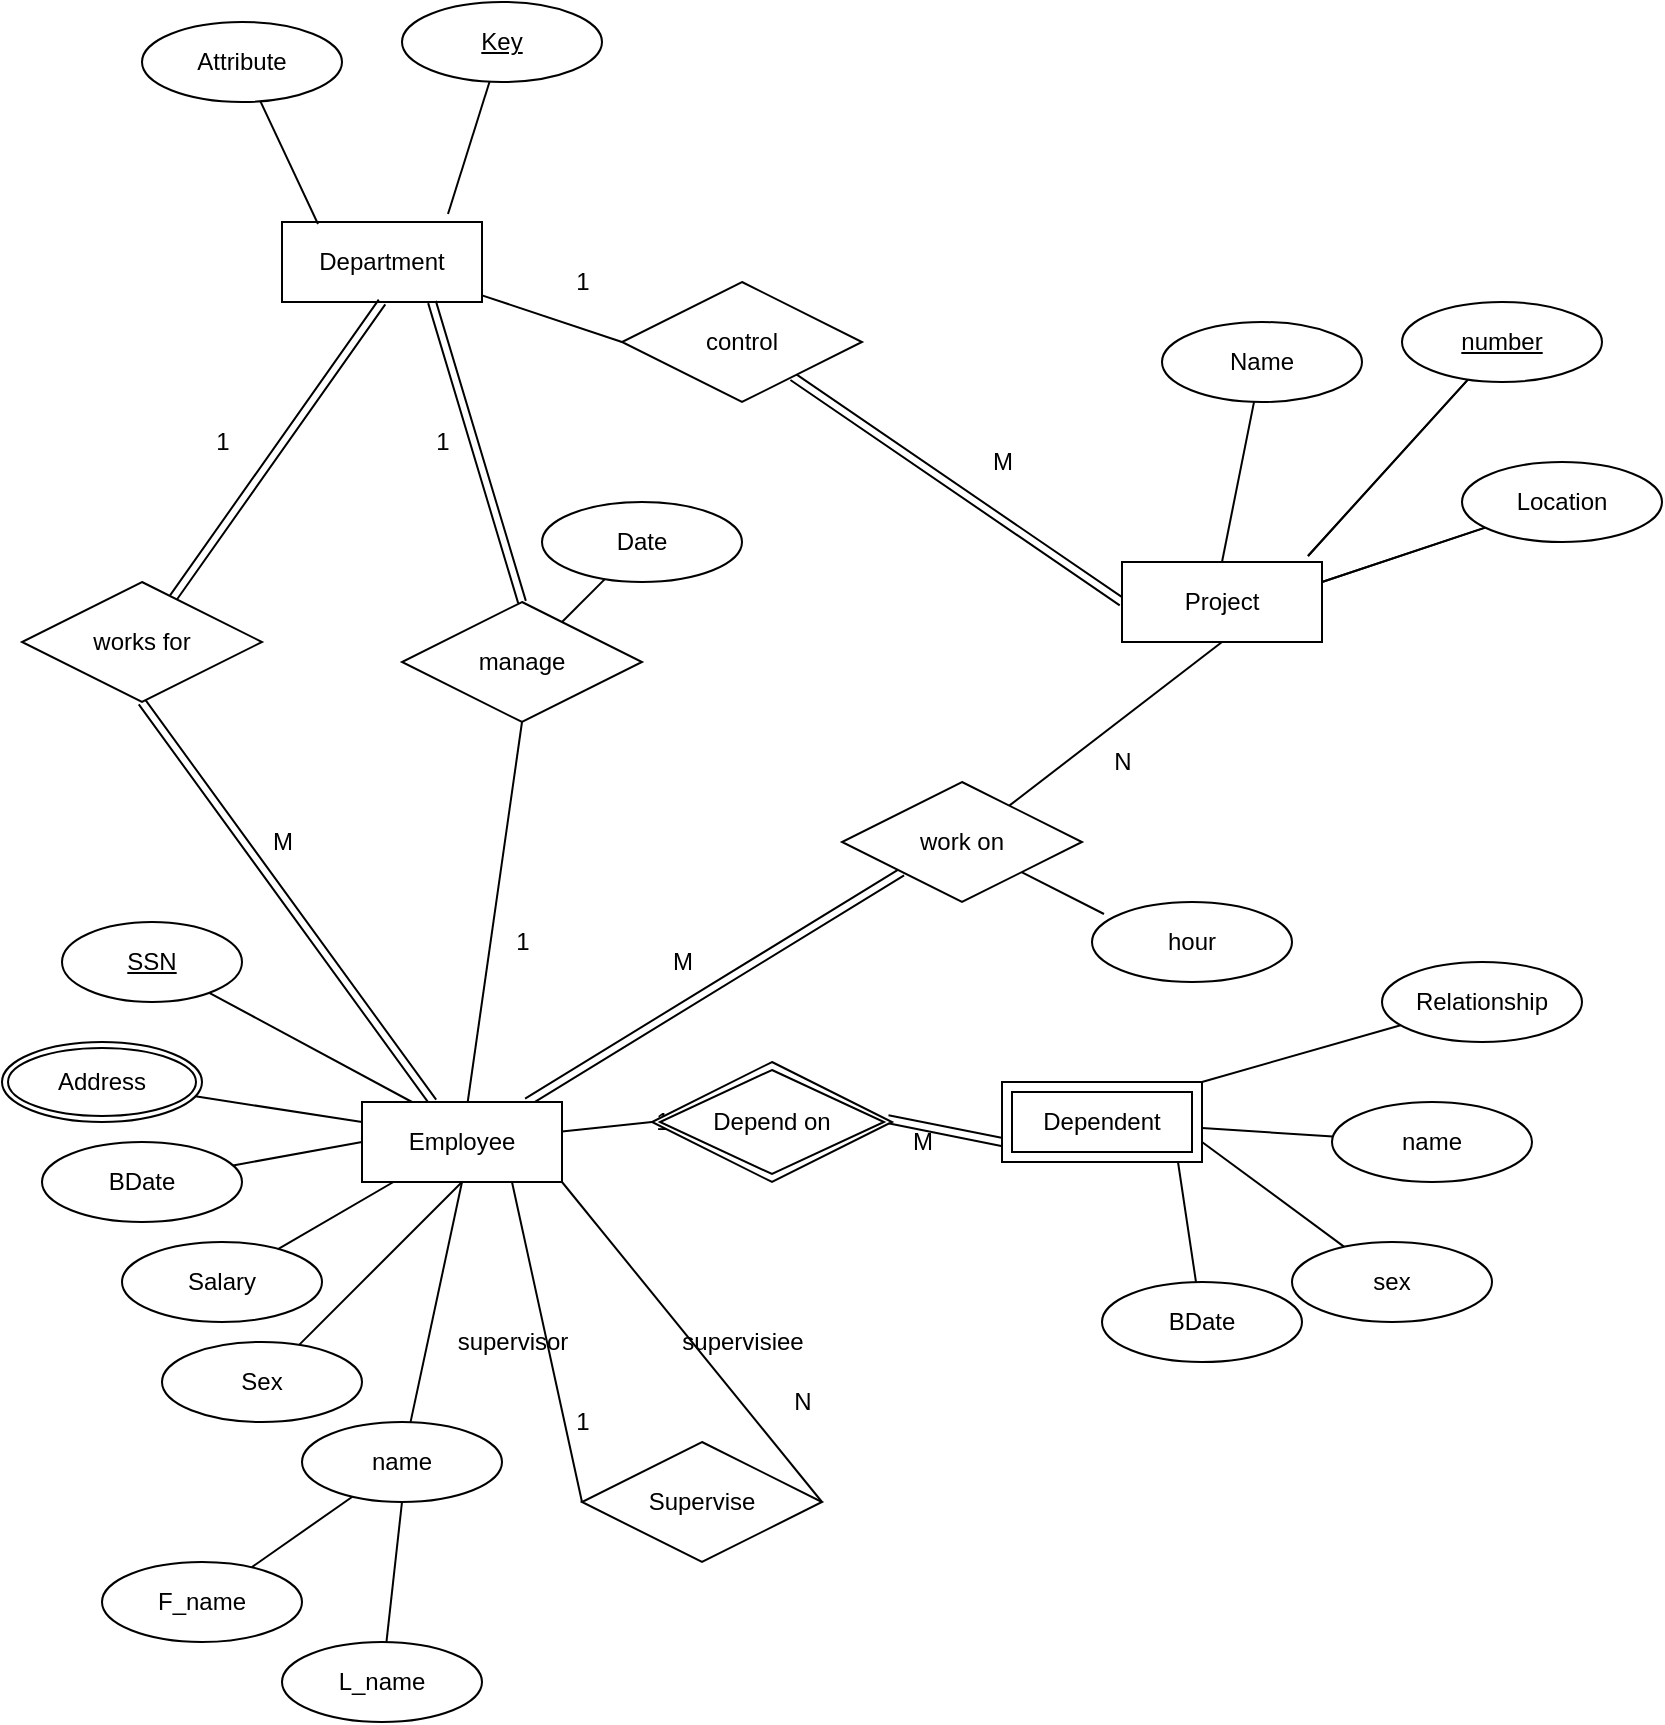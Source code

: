 <mxfile version="14.9.3" type="device"><diagram id="dBRHNjy2T_bW4MrE_ILq" name="Page-1"><mxGraphModel dx="1182" dy="713" grid="1" gridSize="10" guides="1" tooltips="1" connect="1" arrows="1" fold="1" page="1" pageScale="1" pageWidth="850" pageHeight="1100" math="0" shadow="0"><root><mxCell id="0"/><mxCell id="1" parent="0"/><mxCell id="GR8kMZQ5dR-tO3MJgWN9-66" style="edgeStyle=none;rounded=0;orthogonalLoop=1;jettySize=auto;html=1;entryX=0;entryY=0.5;entryDx=0;entryDy=0;endArrow=none;endFill=0;" edge="1" parent="1" source="GR8kMZQ5dR-tO3MJgWN9-1" target="GR8kMZQ5dR-tO3MJgWN9-55"><mxGeometry relative="1" as="geometry"/></mxCell><mxCell id="GR8kMZQ5dR-tO3MJgWN9-1" value="Department" style="whiteSpace=wrap;html=1;align=center;" vertex="1" parent="1"><mxGeometry x="150" y="130" width="100" height="40" as="geometry"/></mxCell><mxCell id="GR8kMZQ5dR-tO3MJgWN9-40" style="edgeStyle=none;rounded=0;orthogonalLoop=1;jettySize=auto;html=1;entryX=0.5;entryY=1;entryDx=0;entryDy=0;endArrow=none;endFill=0;shape=link;" edge="1" parent="1" source="GR8kMZQ5dR-tO3MJgWN9-2" target="GR8kMZQ5dR-tO3MJgWN9-39"><mxGeometry relative="1" as="geometry"/></mxCell><mxCell id="GR8kMZQ5dR-tO3MJgWN9-43" style="edgeStyle=none;rounded=0;orthogonalLoop=1;jettySize=auto;html=1;entryX=0;entryY=1;entryDx=0;entryDy=0;endArrow=none;endFill=0;shape=link;" edge="1" parent="1" source="GR8kMZQ5dR-tO3MJgWN9-2" target="GR8kMZQ5dR-tO3MJgWN9-42"><mxGeometry relative="1" as="geometry"/></mxCell><mxCell id="GR8kMZQ5dR-tO3MJgWN9-46" style="edgeStyle=none;rounded=0;orthogonalLoop=1;jettySize=auto;html=1;entryX=0;entryY=0.5;entryDx=0;entryDy=0;endArrow=none;endFill=0;" edge="1" parent="1" source="GR8kMZQ5dR-tO3MJgWN9-2" target="GR8kMZQ5dR-tO3MJgWN9-99"><mxGeometry relative="1" as="geometry"><mxPoint x="350" y="570" as="targetPoint"/></mxGeometry></mxCell><mxCell id="GR8kMZQ5dR-tO3MJgWN9-2" value="Employee" style="whiteSpace=wrap;html=1;align=center;" vertex="1" parent="1"><mxGeometry x="190" y="570" width="100" height="40" as="geometry"/></mxCell><mxCell id="GR8kMZQ5dR-tO3MJgWN9-3" value="Project" style="whiteSpace=wrap;html=1;align=center;" vertex="1" parent="1"><mxGeometry x="570" y="300" width="100" height="40" as="geometry"/></mxCell><mxCell id="GR8kMZQ5dR-tO3MJgWN9-4" value="Dependent" style="shape=ext;margin=3;double=1;whiteSpace=wrap;html=1;align=center;" vertex="1" parent="1"><mxGeometry x="510" y="560" width="100" height="40" as="geometry"/></mxCell><mxCell id="GR8kMZQ5dR-tO3MJgWN9-27" style="edgeStyle=none;rounded=0;orthogonalLoop=1;jettySize=auto;html=1;entryX=0.18;entryY=0.025;entryDx=0;entryDy=0;entryPerimeter=0;endArrow=none;endFill=0;" edge="1" parent="1" source="GR8kMZQ5dR-tO3MJgWN9-8" target="GR8kMZQ5dR-tO3MJgWN9-1"><mxGeometry relative="1" as="geometry"/></mxCell><mxCell id="GR8kMZQ5dR-tO3MJgWN9-8" value="Attribute" style="ellipse;whiteSpace=wrap;html=1;align=center;" vertex="1" parent="1"><mxGeometry x="80" y="30" width="100" height="40" as="geometry"/></mxCell><mxCell id="GR8kMZQ5dR-tO3MJgWN9-26" style="edgeStyle=none;rounded=0;orthogonalLoop=1;jettySize=auto;html=1;entryX=0.83;entryY=-0.1;entryDx=0;entryDy=0;entryPerimeter=0;endArrow=none;endFill=0;" edge="1" parent="1" source="GR8kMZQ5dR-tO3MJgWN9-9" target="GR8kMZQ5dR-tO3MJgWN9-1"><mxGeometry relative="1" as="geometry"/></mxCell><mxCell id="GR8kMZQ5dR-tO3MJgWN9-9" value="Key" style="ellipse;whiteSpace=wrap;html=1;align=center;fontStyle=4;" vertex="1" parent="1"><mxGeometry x="210" y="20" width="100" height="40" as="geometry"/></mxCell><mxCell id="GR8kMZQ5dR-tO3MJgWN9-22" style="edgeStyle=none;rounded=0;orthogonalLoop=1;jettySize=auto;html=1;entryX=0.93;entryY=-0.075;entryDx=0;entryDy=0;entryPerimeter=0;endArrow=none;endFill=0;" edge="1" parent="1" source="GR8kMZQ5dR-tO3MJgWN9-10" target="GR8kMZQ5dR-tO3MJgWN9-3"><mxGeometry relative="1" as="geometry"/></mxCell><mxCell id="GR8kMZQ5dR-tO3MJgWN9-10" value="number" style="ellipse;whiteSpace=wrap;html=1;align=center;fontStyle=4;" vertex="1" parent="1"><mxGeometry x="710" y="170" width="100" height="40" as="geometry"/></mxCell><mxCell id="GR8kMZQ5dR-tO3MJgWN9-21" style="edgeStyle=none;rounded=0;orthogonalLoop=1;jettySize=auto;html=1;entryX=1;entryY=0.25;entryDx=0;entryDy=0;endArrow=none;endFill=0;" edge="1" parent="1" target="GR8kMZQ5dR-tO3MJgWN9-3"><mxGeometry relative="1" as="geometry"><mxPoint x="751.589" y="282.804" as="sourcePoint"/></mxGeometry></mxCell><mxCell id="GR8kMZQ5dR-tO3MJgWN9-29" style="edgeStyle=none;rounded=0;orthogonalLoop=1;jettySize=auto;html=1;entryX=0;entryY=0.25;entryDx=0;entryDy=0;endArrow=none;endFill=0;" edge="1" parent="1" source="GR8kMZQ5dR-tO3MJgWN9-13" target="GR8kMZQ5dR-tO3MJgWN9-2"><mxGeometry relative="1" as="geometry"/></mxCell><mxCell id="GR8kMZQ5dR-tO3MJgWN9-13" value="Address" style="ellipse;shape=doubleEllipse;margin=3;whiteSpace=wrap;html=1;align=center;" vertex="1" parent="1"><mxGeometry x="10" y="540" width="100" height="40" as="geometry"/></mxCell><mxCell id="GR8kMZQ5dR-tO3MJgWN9-28" style="edgeStyle=none;rounded=0;orthogonalLoop=1;jettySize=auto;html=1;entryX=0.25;entryY=0;entryDx=0;entryDy=0;endArrow=none;endFill=0;" edge="1" parent="1" source="GR8kMZQ5dR-tO3MJgWN9-15" target="GR8kMZQ5dR-tO3MJgWN9-2"><mxGeometry relative="1" as="geometry"/></mxCell><mxCell id="GR8kMZQ5dR-tO3MJgWN9-15" value="SSN" style="ellipse;whiteSpace=wrap;html=1;align=center;fontStyle=4;" vertex="1" parent="1"><mxGeometry x="40" y="480" width="90" height="40" as="geometry"/></mxCell><mxCell id="GR8kMZQ5dR-tO3MJgWN9-31" style="edgeStyle=none;rounded=0;orthogonalLoop=1;jettySize=auto;html=1;endArrow=none;endFill=0;" edge="1" parent="1" source="GR8kMZQ5dR-tO3MJgWN9-16" target="GR8kMZQ5dR-tO3MJgWN9-2"><mxGeometry relative="1" as="geometry"/></mxCell><mxCell id="GR8kMZQ5dR-tO3MJgWN9-16" value="Salary" style="ellipse;whiteSpace=wrap;html=1;align=center;" vertex="1" parent="1"><mxGeometry x="70" y="640" width="100" height="40" as="geometry"/></mxCell><mxCell id="GR8kMZQ5dR-tO3MJgWN9-30" style="edgeStyle=none;rounded=0;orthogonalLoop=1;jettySize=auto;html=1;entryX=0;entryY=0.5;entryDx=0;entryDy=0;endArrow=none;endFill=0;" edge="1" parent="1" source="GR8kMZQ5dR-tO3MJgWN9-17" target="GR8kMZQ5dR-tO3MJgWN9-2"><mxGeometry relative="1" as="geometry"/></mxCell><mxCell id="GR8kMZQ5dR-tO3MJgWN9-17" value="BDate" style="ellipse;whiteSpace=wrap;html=1;align=center;" vertex="1" parent="1"><mxGeometry x="30" y="590" width="100" height="40" as="geometry"/></mxCell><mxCell id="GR8kMZQ5dR-tO3MJgWN9-32" style="edgeStyle=none;rounded=0;orthogonalLoop=1;jettySize=auto;html=1;entryX=0.5;entryY=1;entryDx=0;entryDy=0;endArrow=none;endFill=0;" edge="1" parent="1" source="GR8kMZQ5dR-tO3MJgWN9-18" target="GR8kMZQ5dR-tO3MJgWN9-2"><mxGeometry relative="1" as="geometry"/></mxCell><mxCell id="GR8kMZQ5dR-tO3MJgWN9-18" value="Sex" style="ellipse;whiteSpace=wrap;html=1;align=center;" vertex="1" parent="1"><mxGeometry x="90" y="690" width="100" height="40" as="geometry"/></mxCell><mxCell id="GR8kMZQ5dR-tO3MJgWN9-38" style="edgeStyle=none;rounded=0;orthogonalLoop=1;jettySize=auto;html=1;entryX=0.88;entryY=1;entryDx=0;entryDy=0;entryPerimeter=0;endArrow=none;endFill=0;" edge="1" parent="1" source="GR8kMZQ5dR-tO3MJgWN9-33" target="GR8kMZQ5dR-tO3MJgWN9-4"><mxGeometry relative="1" as="geometry"/></mxCell><mxCell id="GR8kMZQ5dR-tO3MJgWN9-33" value="BDate" style="ellipse;whiteSpace=wrap;html=1;align=center;" vertex="1" parent="1"><mxGeometry x="560" y="660" width="100" height="40" as="geometry"/></mxCell><mxCell id="GR8kMZQ5dR-tO3MJgWN9-37" style="edgeStyle=none;rounded=0;orthogonalLoop=1;jettySize=auto;html=1;entryX=1;entryY=0.75;entryDx=0;entryDy=0;endArrow=none;endFill=0;" edge="1" parent="1" source="GR8kMZQ5dR-tO3MJgWN9-34" target="GR8kMZQ5dR-tO3MJgWN9-4"><mxGeometry relative="1" as="geometry"/></mxCell><mxCell id="GR8kMZQ5dR-tO3MJgWN9-34" value="sex" style="ellipse;whiteSpace=wrap;html=1;align=center;" vertex="1" parent="1"><mxGeometry x="655" y="640" width="100" height="40" as="geometry"/></mxCell><mxCell id="GR8kMZQ5dR-tO3MJgWN9-36" style="edgeStyle=none;rounded=0;orthogonalLoop=1;jettySize=auto;html=1;endArrow=none;endFill=0;" edge="1" parent="1" source="GR8kMZQ5dR-tO3MJgWN9-35" target="GR8kMZQ5dR-tO3MJgWN9-4"><mxGeometry relative="1" as="geometry"><mxPoint x="615" y="620" as="targetPoint"/></mxGeometry></mxCell><mxCell id="GR8kMZQ5dR-tO3MJgWN9-35" value="name" style="ellipse;whiteSpace=wrap;html=1;align=center;" vertex="1" parent="1"><mxGeometry x="675" y="570" width="100" height="40" as="geometry"/></mxCell><mxCell id="GR8kMZQ5dR-tO3MJgWN9-41" style="edgeStyle=none;rounded=0;orthogonalLoop=1;jettySize=auto;html=1;entryX=0.5;entryY=1;entryDx=0;entryDy=0;endArrow=none;endFill=0;shape=link;" edge="1" parent="1" source="GR8kMZQ5dR-tO3MJgWN9-39" target="GR8kMZQ5dR-tO3MJgWN9-1"><mxGeometry relative="1" as="geometry"/></mxCell><mxCell id="GR8kMZQ5dR-tO3MJgWN9-39" value="works for" style="shape=rhombus;perimeter=rhombusPerimeter;whiteSpace=wrap;html=1;align=center;" vertex="1" parent="1"><mxGeometry x="20" y="310" width="120" height="60" as="geometry"/></mxCell><mxCell id="GR8kMZQ5dR-tO3MJgWN9-44" style="edgeStyle=none;rounded=0;orthogonalLoop=1;jettySize=auto;html=1;entryX=0.5;entryY=1;entryDx=0;entryDy=0;endArrow=none;endFill=0;" edge="1" parent="1" source="GR8kMZQ5dR-tO3MJgWN9-42" target="GR8kMZQ5dR-tO3MJgWN9-3"><mxGeometry relative="1" as="geometry"/></mxCell><mxCell id="GR8kMZQ5dR-tO3MJgWN9-74" style="edgeStyle=none;rounded=0;orthogonalLoop=1;jettySize=auto;html=1;entryX=0.06;entryY=0.15;entryDx=0;entryDy=0;entryPerimeter=0;endArrow=none;endFill=0;" edge="1" parent="1" source="GR8kMZQ5dR-tO3MJgWN9-42" target="GR8kMZQ5dR-tO3MJgWN9-73"><mxGeometry relative="1" as="geometry"/></mxCell><mxCell id="GR8kMZQ5dR-tO3MJgWN9-42" value="work on" style="shape=rhombus;perimeter=rhombusPerimeter;whiteSpace=wrap;html=1;align=center;" vertex="1" parent="1"><mxGeometry x="430" y="410" width="120" height="60" as="geometry"/></mxCell><mxCell id="GR8kMZQ5dR-tO3MJgWN9-47" style="edgeStyle=none;rounded=0;orthogonalLoop=1;jettySize=auto;html=1;entryX=0;entryY=0.75;entryDx=0;entryDy=0;endArrow=none;endFill=0;shape=link;" edge="1" parent="1" target="GR8kMZQ5dR-tO3MJgWN9-4"><mxGeometry relative="1" as="geometry"><mxPoint x="452.857" y="578.571" as="sourcePoint"/></mxGeometry></mxCell><mxCell id="GR8kMZQ5dR-tO3MJgWN9-51" style="edgeStyle=none;rounded=0;orthogonalLoop=1;jettySize=auto;html=1;exitX=0.5;exitY=0;exitDx=0;exitDy=0;endArrow=none;endFill=0;entryX=0.75;entryY=1;entryDx=0;entryDy=0;shape=link;" edge="1" parent="1" source="GR8kMZQ5dR-tO3MJgWN9-48" target="GR8kMZQ5dR-tO3MJgWN9-1"><mxGeometry relative="1" as="geometry"/></mxCell><mxCell id="GR8kMZQ5dR-tO3MJgWN9-52" style="edgeStyle=none;rounded=0;orthogonalLoop=1;jettySize=auto;html=1;exitX=0.5;exitY=1;exitDx=0;exitDy=0;endArrow=none;endFill=0;" edge="1" parent="1" source="GR8kMZQ5dR-tO3MJgWN9-48" target="GR8kMZQ5dR-tO3MJgWN9-2"><mxGeometry relative="1" as="geometry"/></mxCell><mxCell id="GR8kMZQ5dR-tO3MJgWN9-48" value="manage" style="shape=rhombus;perimeter=rhombusPerimeter;whiteSpace=wrap;html=1;align=center;" vertex="1" parent="1"><mxGeometry x="210" y="320" width="120" height="60" as="geometry"/></mxCell><mxCell id="GR8kMZQ5dR-tO3MJgWN9-54" style="edgeStyle=none;rounded=0;orthogonalLoop=1;jettySize=auto;html=1;endArrow=none;endFill=0;" edge="1" parent="1" source="GR8kMZQ5dR-tO3MJgWN9-53" target="GR8kMZQ5dR-tO3MJgWN9-48"><mxGeometry relative="1" as="geometry"/></mxCell><mxCell id="GR8kMZQ5dR-tO3MJgWN9-53" value="Date" style="ellipse;whiteSpace=wrap;html=1;align=center;" vertex="1" parent="1"><mxGeometry x="280" y="270" width="100" height="40" as="geometry"/></mxCell><mxCell id="GR8kMZQ5dR-tO3MJgWN9-67" style="edgeStyle=none;rounded=0;orthogonalLoop=1;jettySize=auto;html=1;entryX=0;entryY=0.5;entryDx=0;entryDy=0;endArrow=none;endFill=0;shape=link;" edge="1" parent="1" source="GR8kMZQ5dR-tO3MJgWN9-55" target="GR8kMZQ5dR-tO3MJgWN9-56"><mxGeometry relative="1" as="geometry"/></mxCell><mxCell id="GR8kMZQ5dR-tO3MJgWN9-55" value="control" style="shape=rhombus;perimeter=rhombusPerimeter;whiteSpace=wrap;html=1;align=center;" vertex="1" parent="1"><mxGeometry x="320" y="160" width="120" height="60" as="geometry"/></mxCell><mxCell id="GR8kMZQ5dR-tO3MJgWN9-56" value="Project" style="whiteSpace=wrap;html=1;align=center;" vertex="1" parent="1"><mxGeometry x="570" y="300" width="100" height="40" as="geometry"/></mxCell><mxCell id="GR8kMZQ5dR-tO3MJgWN9-59" style="edgeStyle=none;rounded=0;orthogonalLoop=1;jettySize=auto;html=1;entryX=0.5;entryY=0;entryDx=0;entryDy=0;endArrow=none;endFill=0;" edge="1" source="GR8kMZQ5dR-tO3MJgWN9-60" target="GR8kMZQ5dR-tO3MJgWN9-56" parent="1"><mxGeometry relative="1" as="geometry"/></mxCell><mxCell id="GR8kMZQ5dR-tO3MJgWN9-60" value="Name" style="ellipse;whiteSpace=wrap;html=1;align=center;" vertex="1" parent="1"><mxGeometry x="590" y="180" width="100" height="40" as="geometry"/></mxCell><mxCell id="GR8kMZQ5dR-tO3MJgWN9-61" style="edgeStyle=none;rounded=0;orthogonalLoop=1;jettySize=auto;html=1;entryX=0.93;entryY=-0.075;entryDx=0;entryDy=0;entryPerimeter=0;endArrow=none;endFill=0;" edge="1" target="GR8kMZQ5dR-tO3MJgWN9-56" parent="1"><mxGeometry relative="1" as="geometry"><mxPoint x="742.955" y="208.802" as="sourcePoint"/></mxGeometry></mxCell><mxCell id="GR8kMZQ5dR-tO3MJgWN9-62" style="edgeStyle=none;rounded=0;orthogonalLoop=1;jettySize=auto;html=1;entryX=1;entryY=0.25;entryDx=0;entryDy=0;endArrow=none;endFill=0;" edge="1" source="GR8kMZQ5dR-tO3MJgWN9-63" target="GR8kMZQ5dR-tO3MJgWN9-56" parent="1"><mxGeometry relative="1" as="geometry"/></mxCell><mxCell id="GR8kMZQ5dR-tO3MJgWN9-63" value="Location" style="ellipse;whiteSpace=wrap;html=1;align=center;" vertex="1" parent="1"><mxGeometry x="740" y="250" width="100" height="40" as="geometry"/></mxCell><mxCell id="GR8kMZQ5dR-tO3MJgWN9-68" value="M" style="text;html=1;align=center;verticalAlign=middle;resizable=0;points=[];autosize=1;strokeColor=none;" vertex="1" parent="1"><mxGeometry x="495" y="240" width="30" height="20" as="geometry"/></mxCell><mxCell id="GR8kMZQ5dR-tO3MJgWN9-69" value="1" style="text;html=1;align=center;verticalAlign=middle;resizable=0;points=[];autosize=1;strokeColor=none;" vertex="1" parent="1"><mxGeometry x="290" y="150" width="20" height="20" as="geometry"/></mxCell><mxCell id="GR8kMZQ5dR-tO3MJgWN9-70" value="1" style="text;html=1;align=center;verticalAlign=middle;resizable=0;points=[];autosize=1;strokeColor=none;" vertex="1" parent="1"><mxGeometry x="110" y="230" width="20" height="20" as="geometry"/></mxCell><mxCell id="GR8kMZQ5dR-tO3MJgWN9-71" value="M" style="text;html=1;align=center;verticalAlign=middle;resizable=0;points=[];autosize=1;strokeColor=none;" vertex="1" parent="1"><mxGeometry x="135" y="430" width="30" height="20" as="geometry"/></mxCell><mxCell id="GR8kMZQ5dR-tO3MJgWN9-72" value="N" style="text;html=1;align=center;verticalAlign=middle;resizable=0;points=[];autosize=1;strokeColor=none;" vertex="1" parent="1"><mxGeometry x="560" y="390" width="20" height="20" as="geometry"/></mxCell><mxCell id="GR8kMZQ5dR-tO3MJgWN9-73" value="hour" style="ellipse;whiteSpace=wrap;html=1;align=center;" vertex="1" parent="1"><mxGeometry x="555" y="470" width="100" height="40" as="geometry"/></mxCell><mxCell id="GR8kMZQ5dR-tO3MJgWN9-76" style="edgeStyle=none;rounded=0;orthogonalLoop=1;jettySize=auto;html=1;entryX=0.75;entryY=1;entryDx=0;entryDy=0;endArrow=none;endFill=0;exitX=0;exitY=0.5;exitDx=0;exitDy=0;" edge="1" parent="1" source="GR8kMZQ5dR-tO3MJgWN9-75" target="GR8kMZQ5dR-tO3MJgWN9-2"><mxGeometry relative="1" as="geometry"/></mxCell><mxCell id="GR8kMZQ5dR-tO3MJgWN9-78" style="edgeStyle=none;rounded=0;orthogonalLoop=1;jettySize=auto;html=1;entryX=1;entryY=1;entryDx=0;entryDy=0;endArrow=none;endFill=0;exitX=1;exitY=0.5;exitDx=0;exitDy=0;" edge="1" parent="1" source="GR8kMZQ5dR-tO3MJgWN9-75" target="GR8kMZQ5dR-tO3MJgWN9-2"><mxGeometry relative="1" as="geometry"/></mxCell><mxCell id="GR8kMZQ5dR-tO3MJgWN9-75" value="Supervise" style="shape=rhombus;perimeter=rhombusPerimeter;whiteSpace=wrap;html=1;align=center;" vertex="1" parent="1"><mxGeometry x="300" y="740" width="120" height="60" as="geometry"/></mxCell><mxCell id="GR8kMZQ5dR-tO3MJgWN9-79" value="supervisor" style="text;html=1;align=center;verticalAlign=middle;resizable=0;points=[];autosize=1;strokeColor=none;" vertex="1" parent="1"><mxGeometry x="230" y="680" width="70" height="20" as="geometry"/></mxCell><mxCell id="GR8kMZQ5dR-tO3MJgWN9-80" value="supervisiee" style="text;html=1;align=center;verticalAlign=middle;resizable=0;points=[];autosize=1;strokeColor=none;" vertex="1" parent="1"><mxGeometry x="340" y="680" width="80" height="20" as="geometry"/></mxCell><mxCell id="GR8kMZQ5dR-tO3MJgWN9-81" value="M" style="text;html=1;align=center;verticalAlign=middle;resizable=0;points=[];autosize=1;strokeColor=none;" vertex="1" parent="1"><mxGeometry x="455" y="580" width="30" height="20" as="geometry"/></mxCell><mxCell id="GR8kMZQ5dR-tO3MJgWN9-82" value="1" style="text;html=1;align=center;verticalAlign=middle;resizable=0;points=[];autosize=1;strokeColor=none;" vertex="1" parent="1"><mxGeometry x="330" y="570" width="20" height="20" as="geometry"/></mxCell><mxCell id="GR8kMZQ5dR-tO3MJgWN9-83" value="1" style="text;html=1;align=center;verticalAlign=middle;resizable=0;points=[];autosize=1;strokeColor=none;" vertex="1" parent="1"><mxGeometry x="220" y="230" width="20" height="20" as="geometry"/></mxCell><mxCell id="GR8kMZQ5dR-tO3MJgWN9-84" value="1" style="text;html=1;align=center;verticalAlign=middle;resizable=0;points=[];autosize=1;strokeColor=none;" vertex="1" parent="1"><mxGeometry x="260" y="480" width="20" height="20" as="geometry"/></mxCell><mxCell id="GR8kMZQ5dR-tO3MJgWN9-85" value="M" style="text;html=1;align=center;verticalAlign=middle;resizable=0;points=[];autosize=1;strokeColor=none;" vertex="1" parent="1"><mxGeometry x="335" y="490" width="30" height="20" as="geometry"/></mxCell><mxCell id="GR8kMZQ5dR-tO3MJgWN9-87" style="edgeStyle=none;rounded=0;orthogonalLoop=1;jettySize=auto;html=1;entryX=0.5;entryY=1;entryDx=0;entryDy=0;endArrow=none;endFill=0;" edge="1" parent="1" source="GR8kMZQ5dR-tO3MJgWN9-86" target="GR8kMZQ5dR-tO3MJgWN9-2"><mxGeometry relative="1" as="geometry"/></mxCell><mxCell id="GR8kMZQ5dR-tO3MJgWN9-86" value="name" style="ellipse;whiteSpace=wrap;html=1;align=center;" vertex="1" parent="1"><mxGeometry x="160" y="730" width="100" height="40" as="geometry"/></mxCell><mxCell id="GR8kMZQ5dR-tO3MJgWN9-88" value="1" style="text;html=1;align=center;verticalAlign=middle;resizable=0;points=[];autosize=1;strokeColor=none;" vertex="1" parent="1"><mxGeometry x="290" y="720" width="20" height="20" as="geometry"/></mxCell><mxCell id="GR8kMZQ5dR-tO3MJgWN9-89" value="N" style="text;html=1;align=center;verticalAlign=middle;resizable=0;points=[];autosize=1;strokeColor=none;" vertex="1" parent="1"><mxGeometry x="400" y="710" width="20" height="20" as="geometry"/></mxCell><mxCell id="GR8kMZQ5dR-tO3MJgWN9-96" style="edgeStyle=none;rounded=0;orthogonalLoop=1;jettySize=auto;html=1;endArrow=none;endFill=0;" edge="1" parent="1" source="GR8kMZQ5dR-tO3MJgWN9-90" target="GR8kMZQ5dR-tO3MJgWN9-86"><mxGeometry relative="1" as="geometry"/></mxCell><mxCell id="GR8kMZQ5dR-tO3MJgWN9-90" value="F_name" style="ellipse;whiteSpace=wrap;html=1;align=center;" vertex="1" parent="1"><mxGeometry x="60" y="800" width="100" height="40" as="geometry"/></mxCell><mxCell id="GR8kMZQ5dR-tO3MJgWN9-95" style="edgeStyle=none;rounded=0;orthogonalLoop=1;jettySize=auto;html=1;entryX=0.5;entryY=1;entryDx=0;entryDy=0;endArrow=none;endFill=0;" edge="1" parent="1" source="GR8kMZQ5dR-tO3MJgWN9-94" target="GR8kMZQ5dR-tO3MJgWN9-86"><mxGeometry relative="1" as="geometry"/></mxCell><mxCell id="GR8kMZQ5dR-tO3MJgWN9-94" value="L_name" style="ellipse;whiteSpace=wrap;html=1;align=center;" vertex="1" parent="1"><mxGeometry x="150" y="840" width="100" height="40" as="geometry"/></mxCell><mxCell id="GR8kMZQ5dR-tO3MJgWN9-98" style="edgeStyle=none;rounded=0;orthogonalLoop=1;jettySize=auto;html=1;entryX=1;entryY=0;entryDx=0;entryDy=0;endArrow=none;endFill=0;" edge="1" parent="1" source="GR8kMZQ5dR-tO3MJgWN9-97" target="GR8kMZQ5dR-tO3MJgWN9-4"><mxGeometry relative="1" as="geometry"/></mxCell><mxCell id="GR8kMZQ5dR-tO3MJgWN9-97" value="Relationship" style="ellipse;whiteSpace=wrap;html=1;align=center;sketch=0;" vertex="1" parent="1"><mxGeometry x="700" y="500" width="100" height="40" as="geometry"/></mxCell><mxCell id="GR8kMZQ5dR-tO3MJgWN9-99" value="Depend on" style="shape=rhombus;double=1;perimeter=rhombusPerimeter;whiteSpace=wrap;html=1;align=center;sketch=0;" vertex="1" parent="1"><mxGeometry x="335" y="550" width="120" height="60" as="geometry"/></mxCell></root></mxGraphModel></diagram></mxfile>